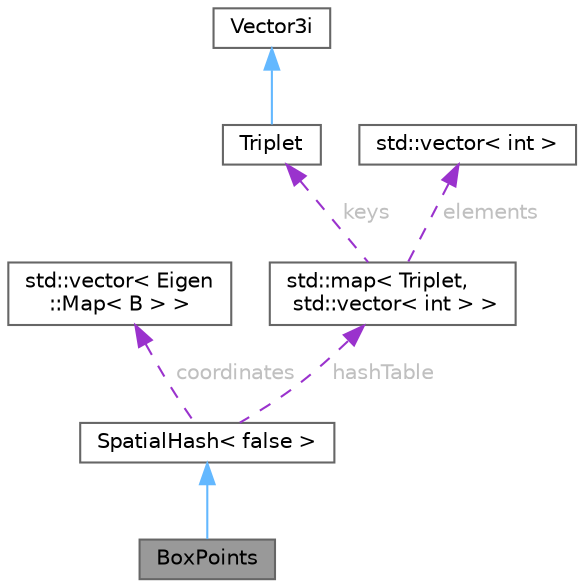 digraph "BoxPoints"
{
 // LATEX_PDF_SIZE
  bgcolor="transparent";
  edge [fontname=Helvetica,fontsize=10,labelfontname=Helvetica,labelfontsize=10];
  node [fontname=Helvetica,fontsize=10,shape=box,height=0.2,width=0.4];
  Node1 [id="Node000001",label="BoxPoints",height=0.2,width=0.4,color="gray40", fillcolor="grey60", style="filled", fontcolor="black",tooltip=" "];
  Node2 -> Node1 [id="edge1_Node000001_Node000002",dir="back",color="steelblue1",style="solid",tooltip=" "];
  Node2 [id="Node000002",label="SpatialHash\< false \>",height=0.2,width=0.4,color="gray40", fillcolor="white", style="filled",URL="$classSpatialHash.html",tooltip=" "];
  Node3 -> Node2 [id="edge2_Node000002_Node000003",dir="back",color="darkorchid3",style="dashed",tooltip=" ",label=" coordinates",fontcolor="grey" ];
  Node3 [id="Node000003",label="std::vector\< Eigen\l::Map\< B \> \>",height=0.2,width=0.4,color="gray40", fillcolor="white", style="filled",tooltip=" "];
  Node4 -> Node2 [id="edge3_Node000002_Node000004",dir="back",color="darkorchid3",style="dashed",tooltip=" ",label=" hashTable",fontcolor="grey" ];
  Node4 [id="Node000004",label="std::map\< Triplet,\l std::vector\< int \> \>",height=0.2,width=0.4,color="gray40", fillcolor="white", style="filled",tooltip=" "];
  Node5 -> Node4 [id="edge4_Node000004_Node000005",dir="back",color="darkorchid3",style="dashed",tooltip=" ",label=" keys",fontcolor="grey" ];
  Node5 [id="Node000005",label="Triplet",height=0.2,width=0.4,color="gray40", fillcolor="white", style="filled",URL="$classTriplet.html",tooltip=" "];
  Node6 -> Node5 [id="edge5_Node000005_Node000006",dir="back",color="steelblue1",style="solid",tooltip=" "];
  Node6 [id="Node000006",label="Vector3i",height=0.2,width=0.4,color="gray40", fillcolor="white", style="filled",tooltip=" "];
  Node7 -> Node4 [id="edge6_Node000004_Node000007",dir="back",color="darkorchid3",style="dashed",tooltip=" ",label=" elements",fontcolor="grey" ];
  Node7 [id="Node000007",label="std::vector\< int \>",height=0.2,width=0.4,color="gray40", fillcolor="white", style="filled",tooltip=" "];
}
